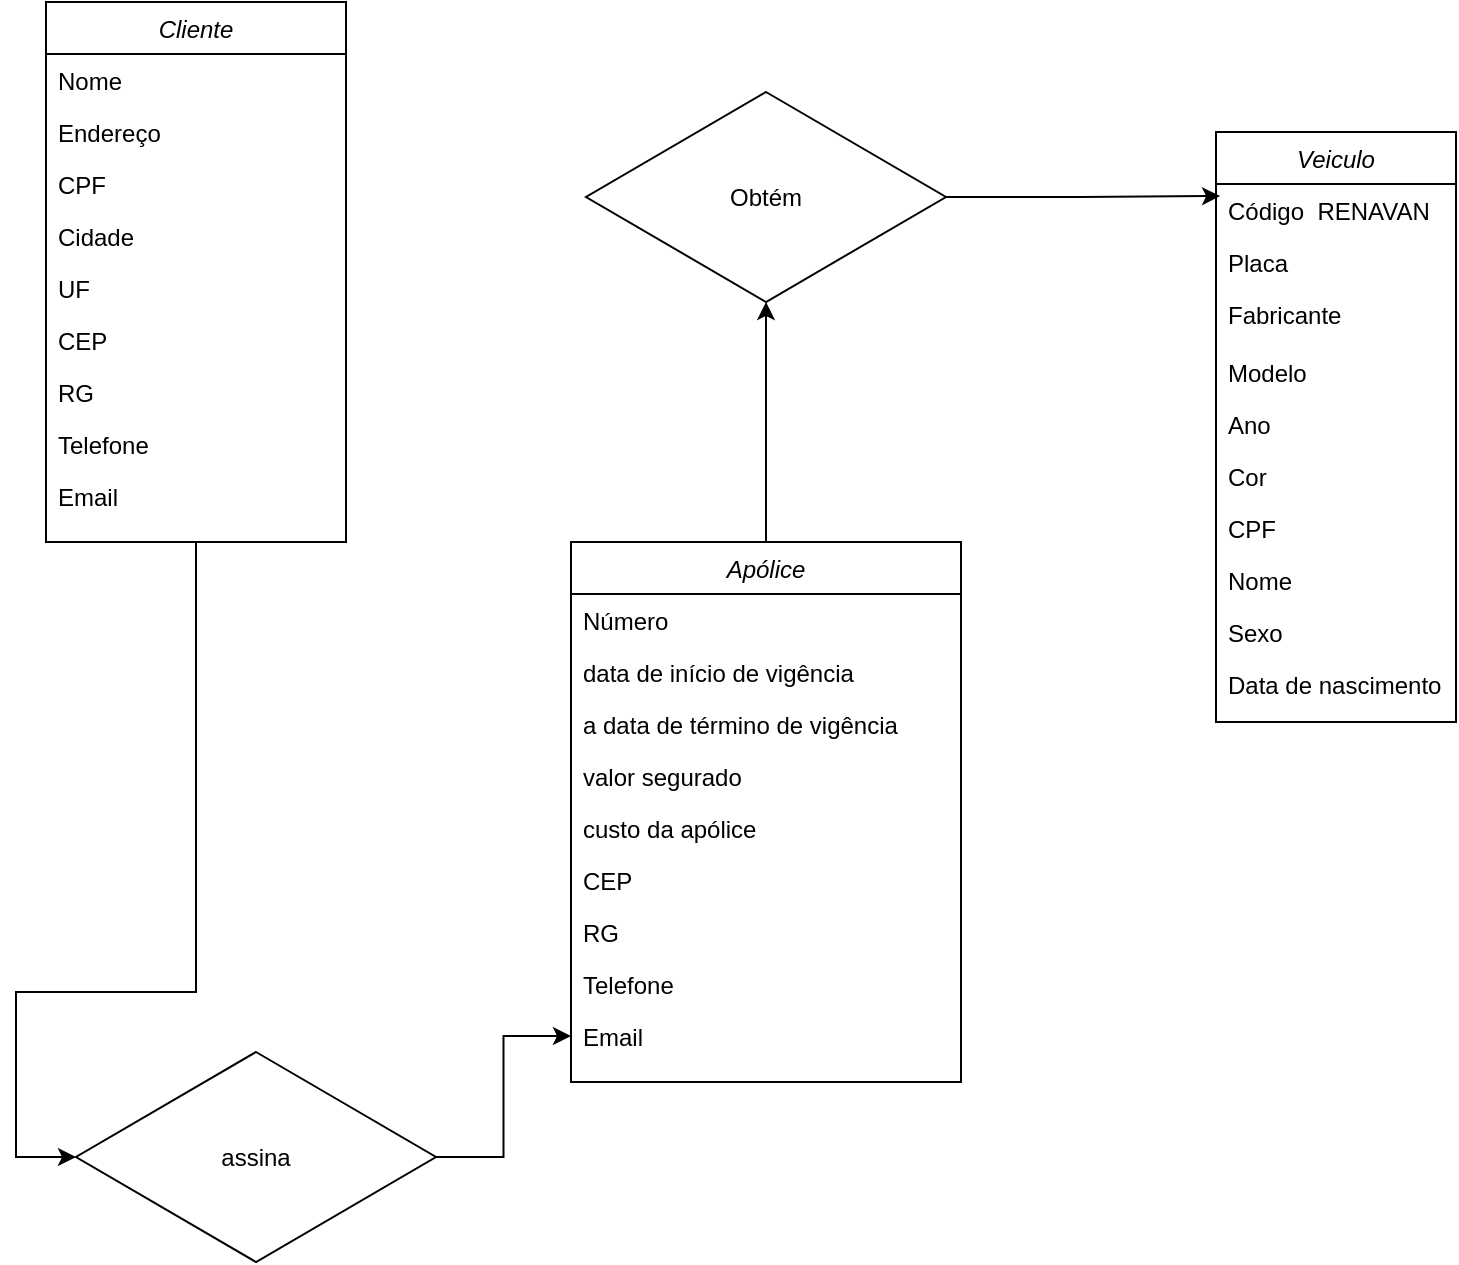 <mxfile version="21.1.5" type="github">
  <diagram id="C5RBs43oDa-KdzZeNtuy" name="Page-1">
    <mxGraphModel dx="1434" dy="739" grid="1" gridSize="15" guides="1" tooltips="1" connect="1" arrows="1" fold="1" page="1" pageScale="1" pageWidth="827" pageHeight="1169" math="0" shadow="0">
      <root>
        <mxCell id="WIyWlLk6GJQsqaUBKTNV-0" />
        <mxCell id="WIyWlLk6GJQsqaUBKTNV-1" parent="WIyWlLk6GJQsqaUBKTNV-0" />
        <mxCell id="N0QMZMn3hmXPQzawvn5i-60" style="edgeStyle=orthogonalEdgeStyle;rounded=0;orthogonalLoop=1;jettySize=auto;html=1;entryX=0;entryY=0.5;entryDx=0;entryDy=0;" edge="1" parent="WIyWlLk6GJQsqaUBKTNV-1" source="zkfFHV4jXpPFQw0GAbJ--0" target="N0QMZMn3hmXPQzawvn5i-59">
          <mxGeometry relative="1" as="geometry">
            <mxPoint x="105" y="675" as="targetPoint" />
            <Array as="points">
              <mxPoint x="120" y="570" />
              <mxPoint x="30" y="570" />
              <mxPoint x="30" y="653" />
            </Array>
          </mxGeometry>
        </mxCell>
        <mxCell id="zkfFHV4jXpPFQw0GAbJ--0" value="Cliente" style="swimlane;fontStyle=2;align=center;verticalAlign=top;childLayout=stackLayout;horizontal=1;startSize=26;horizontalStack=0;resizeParent=1;resizeLast=0;collapsible=1;marginBottom=0;rounded=0;shadow=0;strokeWidth=1;" parent="WIyWlLk6GJQsqaUBKTNV-1" vertex="1">
          <mxGeometry x="45" y="75" width="150" height="270" as="geometry">
            <mxRectangle x="230" y="140" width="160" height="26" as="alternateBounds" />
          </mxGeometry>
        </mxCell>
        <mxCell id="zkfFHV4jXpPFQw0GAbJ--1" value="Nome" style="text;align=left;verticalAlign=top;spacingLeft=4;spacingRight=4;overflow=hidden;rotatable=0;points=[[0,0.5],[1,0.5]];portConstraint=eastwest;" parent="zkfFHV4jXpPFQw0GAbJ--0" vertex="1">
          <mxGeometry y="26" width="150" height="26" as="geometry" />
        </mxCell>
        <mxCell id="zkfFHV4jXpPFQw0GAbJ--5" value="Endereço" style="text;align=left;verticalAlign=top;spacingLeft=4;spacingRight=4;overflow=hidden;rotatable=0;points=[[0,0.5],[1,0.5]];portConstraint=eastwest;" parent="zkfFHV4jXpPFQw0GAbJ--0" vertex="1">
          <mxGeometry y="52" width="150" height="26" as="geometry" />
        </mxCell>
        <mxCell id="zkfFHV4jXpPFQw0GAbJ--2" value="CPF" style="text;align=left;verticalAlign=top;spacingLeft=4;spacingRight=4;overflow=hidden;rotatable=0;points=[[0,0.5],[1,0.5]];portConstraint=eastwest;rounded=0;shadow=0;html=0;" parent="zkfFHV4jXpPFQw0GAbJ--0" vertex="1">
          <mxGeometry y="78" width="150" height="26" as="geometry" />
        </mxCell>
        <mxCell id="N0QMZMn3hmXPQzawvn5i-0" value="Cidade" style="text;align=left;verticalAlign=top;spacingLeft=4;spacingRight=4;overflow=hidden;rotatable=0;points=[[0,0.5],[1,0.5]];portConstraint=eastwest;" vertex="1" parent="zkfFHV4jXpPFQw0GAbJ--0">
          <mxGeometry y="104" width="150" height="26" as="geometry" />
        </mxCell>
        <mxCell id="N0QMZMn3hmXPQzawvn5i-1" value="UF" style="text;align=left;verticalAlign=top;spacingLeft=4;spacingRight=4;overflow=hidden;rotatable=0;points=[[0,0.5],[1,0.5]];portConstraint=eastwest;" vertex="1" parent="zkfFHV4jXpPFQw0GAbJ--0">
          <mxGeometry y="130" width="150" height="26" as="geometry" />
        </mxCell>
        <mxCell id="N0QMZMn3hmXPQzawvn5i-2" value="CEP" style="text;align=left;verticalAlign=top;spacingLeft=4;spacingRight=4;overflow=hidden;rotatable=0;points=[[0,0.5],[1,0.5]];portConstraint=eastwest;" vertex="1" parent="zkfFHV4jXpPFQw0GAbJ--0">
          <mxGeometry y="156" width="150" height="26" as="geometry" />
        </mxCell>
        <mxCell id="zkfFHV4jXpPFQw0GAbJ--3" value="RG" style="text;align=left;verticalAlign=top;spacingLeft=4;spacingRight=4;overflow=hidden;rotatable=0;points=[[0,0.5],[1,0.5]];portConstraint=eastwest;rounded=0;shadow=0;html=0;" parent="zkfFHV4jXpPFQw0GAbJ--0" vertex="1">
          <mxGeometry y="182" width="150" height="26" as="geometry" />
        </mxCell>
        <mxCell id="N0QMZMn3hmXPQzawvn5i-3" value="Telefone" style="text;align=left;verticalAlign=top;spacingLeft=4;spacingRight=4;overflow=hidden;rotatable=0;points=[[0,0.5],[1,0.5]];portConstraint=eastwest;" vertex="1" parent="zkfFHV4jXpPFQw0GAbJ--0">
          <mxGeometry y="208" width="150" height="26" as="geometry" />
        </mxCell>
        <mxCell id="N0QMZMn3hmXPQzawvn5i-4" value="Email" style="text;align=left;verticalAlign=top;spacingLeft=4;spacingRight=4;overflow=hidden;rotatable=0;points=[[0,0.5],[1,0.5]];portConstraint=eastwest;" vertex="1" parent="zkfFHV4jXpPFQw0GAbJ--0">
          <mxGeometry y="234" width="150" height="26" as="geometry" />
        </mxCell>
        <mxCell id="N0QMZMn3hmXPQzawvn5i-6" value="Veiculo" style="swimlane;fontStyle=2;align=center;verticalAlign=top;childLayout=stackLayout;horizontal=1;startSize=26;horizontalStack=0;resizeParent=1;resizeLast=0;collapsible=1;marginBottom=0;rounded=0;shadow=0;strokeWidth=1;" vertex="1" parent="WIyWlLk6GJQsqaUBKTNV-1">
          <mxGeometry x="630" y="140" width="120" height="295" as="geometry">
            <mxRectangle x="230" y="140" width="160" height="26" as="alternateBounds" />
          </mxGeometry>
        </mxCell>
        <mxCell id="N0QMZMn3hmXPQzawvn5i-7" value="Código  RENAVAN&#xa;" style="text;align=left;verticalAlign=top;spacingLeft=4;spacingRight=4;overflow=hidden;rotatable=0;points=[[0,0.5],[1,0.5]];portConstraint=eastwest;" vertex="1" parent="N0QMZMn3hmXPQzawvn5i-6">
          <mxGeometry y="26" width="120" height="26" as="geometry" />
        </mxCell>
        <mxCell id="N0QMZMn3hmXPQzawvn5i-8" value="Placa" style="text;align=left;verticalAlign=top;spacingLeft=4;spacingRight=4;overflow=hidden;rotatable=0;points=[[0,0.5],[1,0.5]];portConstraint=eastwest;" vertex="1" parent="N0QMZMn3hmXPQzawvn5i-6">
          <mxGeometry y="52" width="120" height="26" as="geometry" />
        </mxCell>
        <mxCell id="N0QMZMn3hmXPQzawvn5i-9" value="Fabricante" style="text;align=left;verticalAlign=top;spacingLeft=4;spacingRight=4;overflow=hidden;rotatable=0;points=[[0,0.5],[1,0.5]];portConstraint=eastwest;rounded=0;shadow=0;html=0;" vertex="1" parent="N0QMZMn3hmXPQzawvn5i-6">
          <mxGeometry y="78" width="120" height="29" as="geometry" />
        </mxCell>
        <mxCell id="N0QMZMn3hmXPQzawvn5i-10" value="Modelo" style="text;align=left;verticalAlign=top;spacingLeft=4;spacingRight=4;overflow=hidden;rotatable=0;points=[[0,0.5],[1,0.5]];portConstraint=eastwest;" vertex="1" parent="N0QMZMn3hmXPQzawvn5i-6">
          <mxGeometry y="107" width="120" height="26" as="geometry" />
        </mxCell>
        <mxCell id="N0QMZMn3hmXPQzawvn5i-11" value="Ano " style="text;align=left;verticalAlign=top;spacingLeft=4;spacingRight=4;overflow=hidden;rotatable=0;points=[[0,0.5],[1,0.5]];portConstraint=eastwest;" vertex="1" parent="N0QMZMn3hmXPQzawvn5i-6">
          <mxGeometry y="133" width="120" height="26" as="geometry" />
        </mxCell>
        <mxCell id="N0QMZMn3hmXPQzawvn5i-12" value="Cor" style="text;align=left;verticalAlign=top;spacingLeft=4;spacingRight=4;overflow=hidden;rotatable=0;points=[[0,0.5],[1,0.5]];portConstraint=eastwest;" vertex="1" parent="N0QMZMn3hmXPQzawvn5i-6">
          <mxGeometry y="159" width="120" height="26" as="geometry" />
        </mxCell>
        <mxCell id="N0QMZMn3hmXPQzawvn5i-13" value="CPF" style="text;align=left;verticalAlign=top;spacingLeft=4;spacingRight=4;overflow=hidden;rotatable=0;points=[[0,0.5],[1,0.5]];portConstraint=eastwest;rounded=0;shadow=0;html=0;" vertex="1" parent="N0QMZMn3hmXPQzawvn5i-6">
          <mxGeometry y="185" width="120" height="26" as="geometry" />
        </mxCell>
        <mxCell id="N0QMZMn3hmXPQzawvn5i-14" value="Nome" style="text;align=left;verticalAlign=top;spacingLeft=4;spacingRight=4;overflow=hidden;rotatable=0;points=[[0,0.5],[1,0.5]];portConstraint=eastwest;" vertex="1" parent="N0QMZMn3hmXPQzawvn5i-6">
          <mxGeometry y="211" width="120" height="26" as="geometry" />
        </mxCell>
        <mxCell id="N0QMZMn3hmXPQzawvn5i-15" value="Sexo" style="text;align=left;verticalAlign=top;spacingLeft=4;spacingRight=4;overflow=hidden;rotatable=0;points=[[0,0.5],[1,0.5]];portConstraint=eastwest;" vertex="1" parent="N0QMZMn3hmXPQzawvn5i-6">
          <mxGeometry y="237" width="120" height="26" as="geometry" />
        </mxCell>
        <mxCell id="N0QMZMn3hmXPQzawvn5i-44" value="Data de nascimento" style="text;align=left;verticalAlign=top;spacingLeft=4;spacingRight=4;overflow=hidden;rotatable=0;points=[[0,0.5],[1,0.5]];portConstraint=eastwest;" vertex="1" parent="N0QMZMn3hmXPQzawvn5i-6">
          <mxGeometry y="263" width="120" height="26" as="geometry" />
        </mxCell>
        <mxCell id="N0QMZMn3hmXPQzawvn5i-67" style="edgeStyle=orthogonalEdgeStyle;rounded=0;orthogonalLoop=1;jettySize=auto;html=1;entryX=0.5;entryY=1;entryDx=0;entryDy=0;" edge="1" parent="WIyWlLk6GJQsqaUBKTNV-1" source="N0QMZMn3hmXPQzawvn5i-45" target="N0QMZMn3hmXPQzawvn5i-64">
          <mxGeometry relative="1" as="geometry">
            <mxPoint x="405" y="240" as="targetPoint" />
          </mxGeometry>
        </mxCell>
        <mxCell id="N0QMZMn3hmXPQzawvn5i-45" value="Apólice" style="swimlane;fontStyle=2;align=center;verticalAlign=top;childLayout=stackLayout;horizontal=1;startSize=26;horizontalStack=0;resizeParent=1;resizeLast=0;collapsible=1;marginBottom=0;rounded=0;shadow=0;strokeWidth=1;" vertex="1" parent="WIyWlLk6GJQsqaUBKTNV-1">
          <mxGeometry x="307.5" y="345" width="195" height="270" as="geometry">
            <mxRectangle x="230" y="140" width="160" height="26" as="alternateBounds" />
          </mxGeometry>
        </mxCell>
        <mxCell id="N0QMZMn3hmXPQzawvn5i-46" value="Número" style="text;align=left;verticalAlign=top;spacingLeft=4;spacingRight=4;overflow=hidden;rotatable=0;points=[[0,0.5],[1,0.5]];portConstraint=eastwest;" vertex="1" parent="N0QMZMn3hmXPQzawvn5i-45">
          <mxGeometry y="26" width="195" height="26" as="geometry" />
        </mxCell>
        <mxCell id="N0QMZMn3hmXPQzawvn5i-47" value="data de início de vigência" style="text;align=left;verticalAlign=top;spacingLeft=4;spacingRight=4;overflow=hidden;rotatable=0;points=[[0,0.5],[1,0.5]];portConstraint=eastwest;" vertex="1" parent="N0QMZMn3hmXPQzawvn5i-45">
          <mxGeometry y="52" width="195" height="26" as="geometry" />
        </mxCell>
        <mxCell id="N0QMZMn3hmXPQzawvn5i-48" value="a data de término de vigência&#xa;&#xa;" style="text;align=left;verticalAlign=top;spacingLeft=4;spacingRight=4;overflow=hidden;rotatable=0;points=[[0,0.5],[1,0.5]];portConstraint=eastwest;rounded=0;shadow=0;html=0;" vertex="1" parent="N0QMZMn3hmXPQzawvn5i-45">
          <mxGeometry y="78" width="195" height="26" as="geometry" />
        </mxCell>
        <mxCell id="N0QMZMn3hmXPQzawvn5i-49" value="valor segurado" style="text;align=left;verticalAlign=top;spacingLeft=4;spacingRight=4;overflow=hidden;rotatable=0;points=[[0,0.5],[1,0.5]];portConstraint=eastwest;" vertex="1" parent="N0QMZMn3hmXPQzawvn5i-45">
          <mxGeometry y="104" width="195" height="26" as="geometry" />
        </mxCell>
        <mxCell id="N0QMZMn3hmXPQzawvn5i-50" value="custo da apólice" style="text;align=left;verticalAlign=top;spacingLeft=4;spacingRight=4;overflow=hidden;rotatable=0;points=[[0,0.5],[1,0.5]];portConstraint=eastwest;" vertex="1" parent="N0QMZMn3hmXPQzawvn5i-45">
          <mxGeometry y="130" width="195" height="26" as="geometry" />
        </mxCell>
        <mxCell id="N0QMZMn3hmXPQzawvn5i-51" value="CEP" style="text;align=left;verticalAlign=top;spacingLeft=4;spacingRight=4;overflow=hidden;rotatable=0;points=[[0,0.5],[1,0.5]];portConstraint=eastwest;" vertex="1" parent="N0QMZMn3hmXPQzawvn5i-45">
          <mxGeometry y="156" width="195" height="26" as="geometry" />
        </mxCell>
        <mxCell id="N0QMZMn3hmXPQzawvn5i-52" value="RG" style="text;align=left;verticalAlign=top;spacingLeft=4;spacingRight=4;overflow=hidden;rotatable=0;points=[[0,0.5],[1,0.5]];portConstraint=eastwest;rounded=0;shadow=0;html=0;" vertex="1" parent="N0QMZMn3hmXPQzawvn5i-45">
          <mxGeometry y="182" width="195" height="26" as="geometry" />
        </mxCell>
        <mxCell id="N0QMZMn3hmXPQzawvn5i-53" value="Telefone" style="text;align=left;verticalAlign=top;spacingLeft=4;spacingRight=4;overflow=hidden;rotatable=0;points=[[0,0.5],[1,0.5]];portConstraint=eastwest;" vertex="1" parent="N0QMZMn3hmXPQzawvn5i-45">
          <mxGeometry y="208" width="195" height="26" as="geometry" />
        </mxCell>
        <mxCell id="N0QMZMn3hmXPQzawvn5i-54" value="Email" style="text;align=left;verticalAlign=top;spacingLeft=4;spacingRight=4;overflow=hidden;rotatable=0;points=[[0,0.5],[1,0.5]];portConstraint=eastwest;" vertex="1" parent="N0QMZMn3hmXPQzawvn5i-45">
          <mxGeometry y="234" width="195" height="26" as="geometry" />
        </mxCell>
        <mxCell id="N0QMZMn3hmXPQzawvn5i-62" style="edgeStyle=orthogonalEdgeStyle;rounded=0;orthogonalLoop=1;jettySize=auto;html=1;entryX=0;entryY=0.5;entryDx=0;entryDy=0;" edge="1" parent="WIyWlLk6GJQsqaUBKTNV-1" source="N0QMZMn3hmXPQzawvn5i-59" target="N0QMZMn3hmXPQzawvn5i-54">
          <mxGeometry relative="1" as="geometry">
            <mxPoint x="300" y="652.5" as="targetPoint" />
          </mxGeometry>
        </mxCell>
        <mxCell id="N0QMZMn3hmXPQzawvn5i-59" value="assina" style="rhombus;whiteSpace=wrap;html=1;" vertex="1" parent="WIyWlLk6GJQsqaUBKTNV-1">
          <mxGeometry x="60" y="600" width="180" height="105" as="geometry" />
        </mxCell>
        <mxCell id="N0QMZMn3hmXPQzawvn5i-69" style="edgeStyle=orthogonalEdgeStyle;rounded=0;orthogonalLoop=1;jettySize=auto;html=1;entryX=0.017;entryY=0.231;entryDx=0;entryDy=0;entryPerimeter=0;" edge="1" parent="WIyWlLk6GJQsqaUBKTNV-1" source="N0QMZMn3hmXPQzawvn5i-64" target="N0QMZMn3hmXPQzawvn5i-7">
          <mxGeometry relative="1" as="geometry" />
        </mxCell>
        <mxCell id="N0QMZMn3hmXPQzawvn5i-64" value="Obtém" style="rhombus;whiteSpace=wrap;html=1;" vertex="1" parent="WIyWlLk6GJQsqaUBKTNV-1">
          <mxGeometry x="315" y="120" width="180" height="105" as="geometry" />
        </mxCell>
      </root>
    </mxGraphModel>
  </diagram>
</mxfile>
